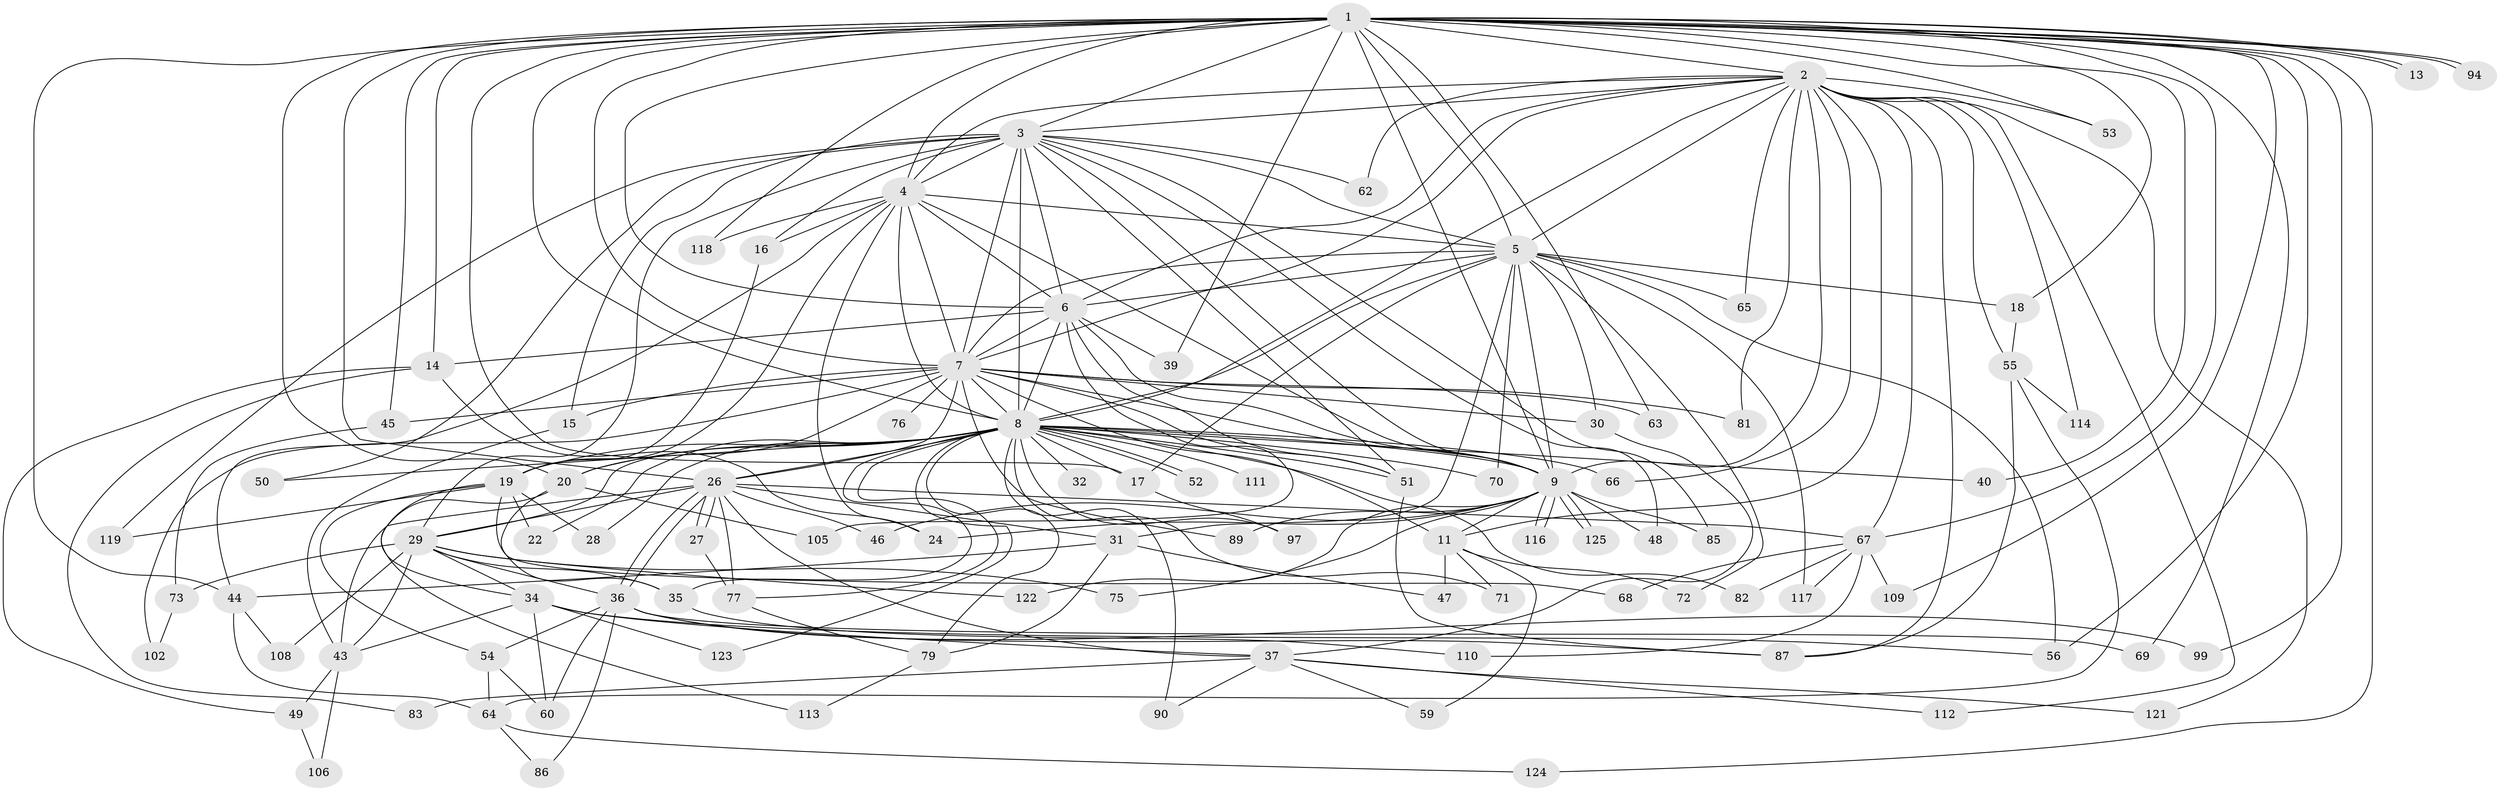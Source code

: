 // Generated by graph-tools (version 1.1) at 2025/23/03/03/25 07:23:44]
// undirected, 95 vertices, 228 edges
graph export_dot {
graph [start="1"]
  node [color=gray90,style=filled];
  1 [super="+42"];
  2 [super="+100"];
  3 [super="+12"];
  4 [super="+61"];
  5 [super="+21"];
  6 [super="+84"];
  7 [super="+74"];
  8 [super="+10"];
  9 [super="+127"];
  11 [super="+23"];
  13;
  14 [super="+41"];
  15;
  16;
  17 [super="+95"];
  18;
  19 [super="+25"];
  20 [super="+78"];
  22;
  24 [super="+126"];
  26 [super="+101"];
  27;
  28;
  29 [super="+33"];
  30;
  31 [super="+115"];
  32;
  34 [super="+88"];
  35 [super="+38"];
  36 [super="+91"];
  37 [super="+57"];
  39;
  40;
  43 [super="+120"];
  44;
  45;
  46;
  47;
  48;
  49;
  50;
  51 [super="+58"];
  52;
  53;
  54;
  55 [super="+107"];
  56 [super="+98"];
  59;
  60 [super="+96"];
  62;
  63;
  64 [super="+80"];
  65;
  66;
  67 [super="+103"];
  68;
  69;
  70;
  71;
  72;
  73;
  75;
  76;
  77 [super="+93"];
  79;
  81;
  82;
  83;
  85;
  86;
  87 [super="+92"];
  89;
  90 [super="+104"];
  94;
  97;
  99;
  102;
  105;
  106;
  108;
  109;
  110;
  111;
  112;
  113;
  114;
  116;
  117;
  118;
  119;
  121;
  122;
  123;
  124;
  125;
  1 -- 2;
  1 -- 3;
  1 -- 4;
  1 -- 5;
  1 -- 6;
  1 -- 7 [weight=2];
  1 -- 8 [weight=2];
  1 -- 9;
  1 -- 13;
  1 -- 13;
  1 -- 14 [weight=2];
  1 -- 18;
  1 -- 20;
  1 -- 26;
  1 -- 39;
  1 -- 40;
  1 -- 45;
  1 -- 53;
  1 -- 63;
  1 -- 69;
  1 -- 94;
  1 -- 94;
  1 -- 99;
  1 -- 109;
  1 -- 118;
  1 -- 124;
  1 -- 56;
  1 -- 44;
  1 -- 67;
  1 -- 17;
  2 -- 3;
  2 -- 4;
  2 -- 5;
  2 -- 6;
  2 -- 7;
  2 -- 8 [weight=2];
  2 -- 9;
  2 -- 11;
  2 -- 53;
  2 -- 55 [weight=2];
  2 -- 62;
  2 -- 65;
  2 -- 66;
  2 -- 67;
  2 -- 81;
  2 -- 87;
  2 -- 112;
  2 -- 114;
  2 -- 121;
  3 -- 4;
  3 -- 5;
  3 -- 6;
  3 -- 7;
  3 -- 8 [weight=3];
  3 -- 9;
  3 -- 15;
  3 -- 16;
  3 -- 48;
  3 -- 50;
  3 -- 51;
  3 -- 62;
  3 -- 119;
  3 -- 29;
  3 -- 85;
  4 -- 5;
  4 -- 6;
  4 -- 7;
  4 -- 8 [weight=2];
  4 -- 9;
  4 -- 16;
  4 -- 24;
  4 -- 118;
  4 -- 44;
  4 -- 19;
  5 -- 6;
  5 -- 7;
  5 -- 8 [weight=3];
  5 -- 9;
  5 -- 17;
  5 -- 18;
  5 -- 30;
  5 -- 31;
  5 -- 56;
  5 -- 65;
  5 -- 70;
  5 -- 117;
  5 -- 72;
  6 -- 7;
  6 -- 8 [weight=2];
  6 -- 9;
  6 -- 14 [weight=2];
  6 -- 39;
  6 -- 105;
  6 -- 51;
  7 -- 8 [weight=2];
  7 -- 9;
  7 -- 11;
  7 -- 15;
  7 -- 30;
  7 -- 45;
  7 -- 63;
  7 -- 76 [weight=2];
  7 -- 81;
  7 -- 102;
  7 -- 26;
  7 -- 20;
  7 -- 89;
  7 -- 51;
  8 -- 9 [weight=2];
  8 -- 22;
  8 -- 26;
  8 -- 28;
  8 -- 50;
  8 -- 52;
  8 -- 52;
  8 -- 79;
  8 -- 111 [weight=2];
  8 -- 90 [weight=2];
  8 -- 66;
  8 -- 70;
  8 -- 71;
  8 -- 17;
  8 -- 82;
  8 -- 19;
  8 -- 20;
  8 -- 29;
  8 -- 32;
  8 -- 97;
  8 -- 35;
  8 -- 40;
  8 -- 51;
  8 -- 123;
  8 -- 77;
  9 -- 46;
  9 -- 48;
  9 -- 75;
  9 -- 85;
  9 -- 89;
  9 -- 116;
  9 -- 116;
  9 -- 122;
  9 -- 125;
  9 -- 125;
  9 -- 24;
  9 -- 11 [weight=2];
  11 -- 47;
  11 -- 59;
  11 -- 71;
  11 -- 72;
  14 -- 24;
  14 -- 49;
  14 -- 83;
  15 -- 43;
  16 -- 19;
  17 -- 97;
  18 -- 55;
  19 -- 22;
  19 -- 28;
  19 -- 34;
  19 -- 54;
  19 -- 68;
  19 -- 119;
  20 -- 35;
  20 -- 105;
  20 -- 113;
  26 -- 27;
  26 -- 27;
  26 -- 29;
  26 -- 31;
  26 -- 36;
  26 -- 36;
  26 -- 37;
  26 -- 43;
  26 -- 46;
  26 -- 67;
  26 -- 77;
  27 -- 77;
  29 -- 34;
  29 -- 73;
  29 -- 75;
  29 -- 108;
  29 -- 122;
  29 -- 36;
  29 -- 43;
  29 -- 35;
  30 -- 37;
  31 -- 44;
  31 -- 47;
  31 -- 79;
  34 -- 60;
  34 -- 123;
  34 -- 56;
  34 -- 43;
  34 -- 37;
  35 -- 110;
  36 -- 54;
  36 -- 60;
  36 -- 69;
  36 -- 86;
  36 -- 87;
  36 -- 99;
  37 -- 59;
  37 -- 90;
  37 -- 112;
  37 -- 83;
  37 -- 121;
  43 -- 49;
  43 -- 106;
  44 -- 64;
  44 -- 108;
  45 -- 73;
  49 -- 106;
  51 -- 87;
  54 -- 64;
  54 -- 60;
  55 -- 64;
  55 -- 114;
  55 -- 87;
  64 -- 86;
  64 -- 124;
  67 -- 68;
  67 -- 82;
  67 -- 109;
  67 -- 110;
  67 -- 117;
  73 -- 102;
  77 -- 79;
  79 -- 113;
}
